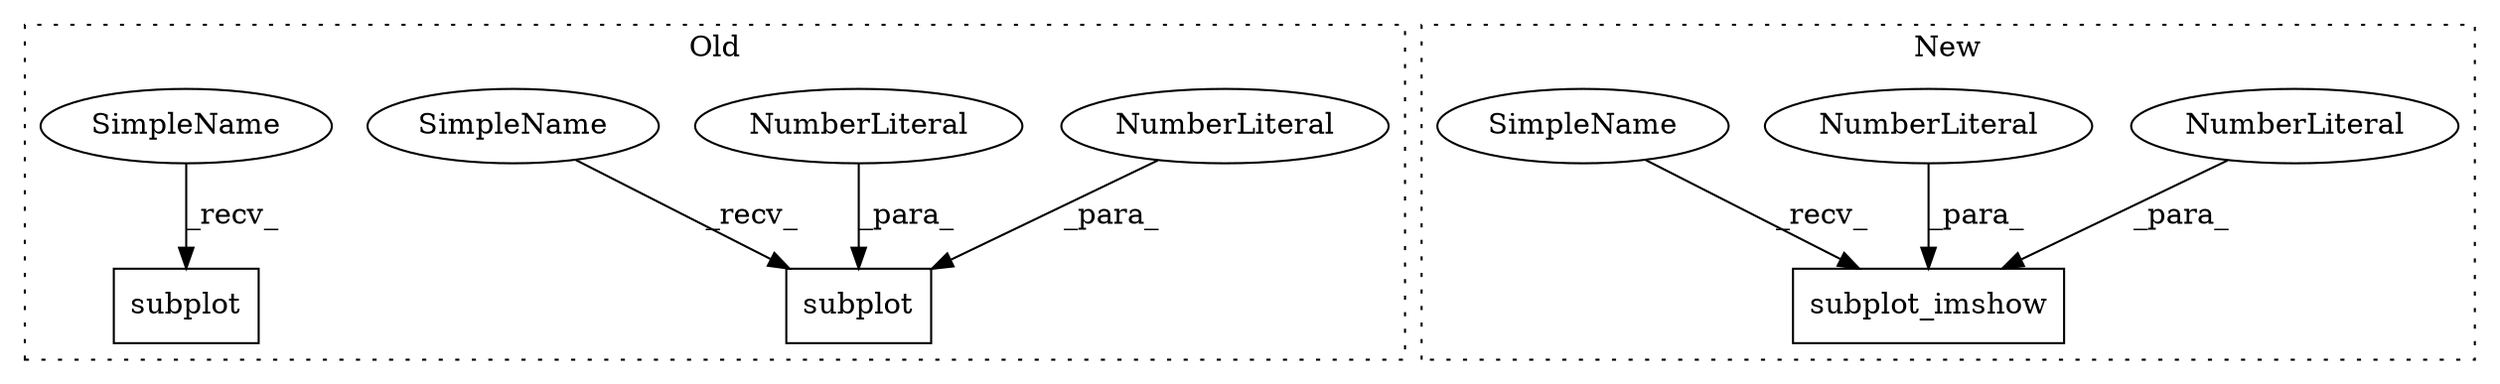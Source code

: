 digraph G {
subgraph cluster0 {
1 [label="subplot" a="32" s="6938,6949" l="8,1" shape="box"];
5 [label="NumberLiteral" a="34" s="6948" l="1" shape="ellipse"];
6 [label="NumberLiteral" a="34" s="6946" l="1" shape="ellipse"];
7 [label="subplot" a="32" s="7101,7112" l="8,1" shape="box"];
8 [label="SimpleName" a="42" s="6931" l="6" shape="ellipse"];
9 [label="SimpleName" a="42" s="7094" l="6" shape="ellipse"];
label = "Old";
style="dotted";
}
subgraph cluster1 {
2 [label="subplot_imshow" a="32" s="6971,7070" l="15,1" shape="box"];
3 [label="NumberLiteral" a="34" s="6986" l="1" shape="ellipse"];
4 [label="NumberLiteral" a="34" s="6988" l="1" shape="ellipse"];
10 [label="SimpleName" a="42" s="6964" l="6" shape="ellipse"];
label = "New";
style="dotted";
}
3 -> 2 [label="_para_"];
4 -> 2 [label="_para_"];
5 -> 1 [label="_para_"];
6 -> 1 [label="_para_"];
8 -> 1 [label="_recv_"];
9 -> 7 [label="_recv_"];
10 -> 2 [label="_recv_"];
}